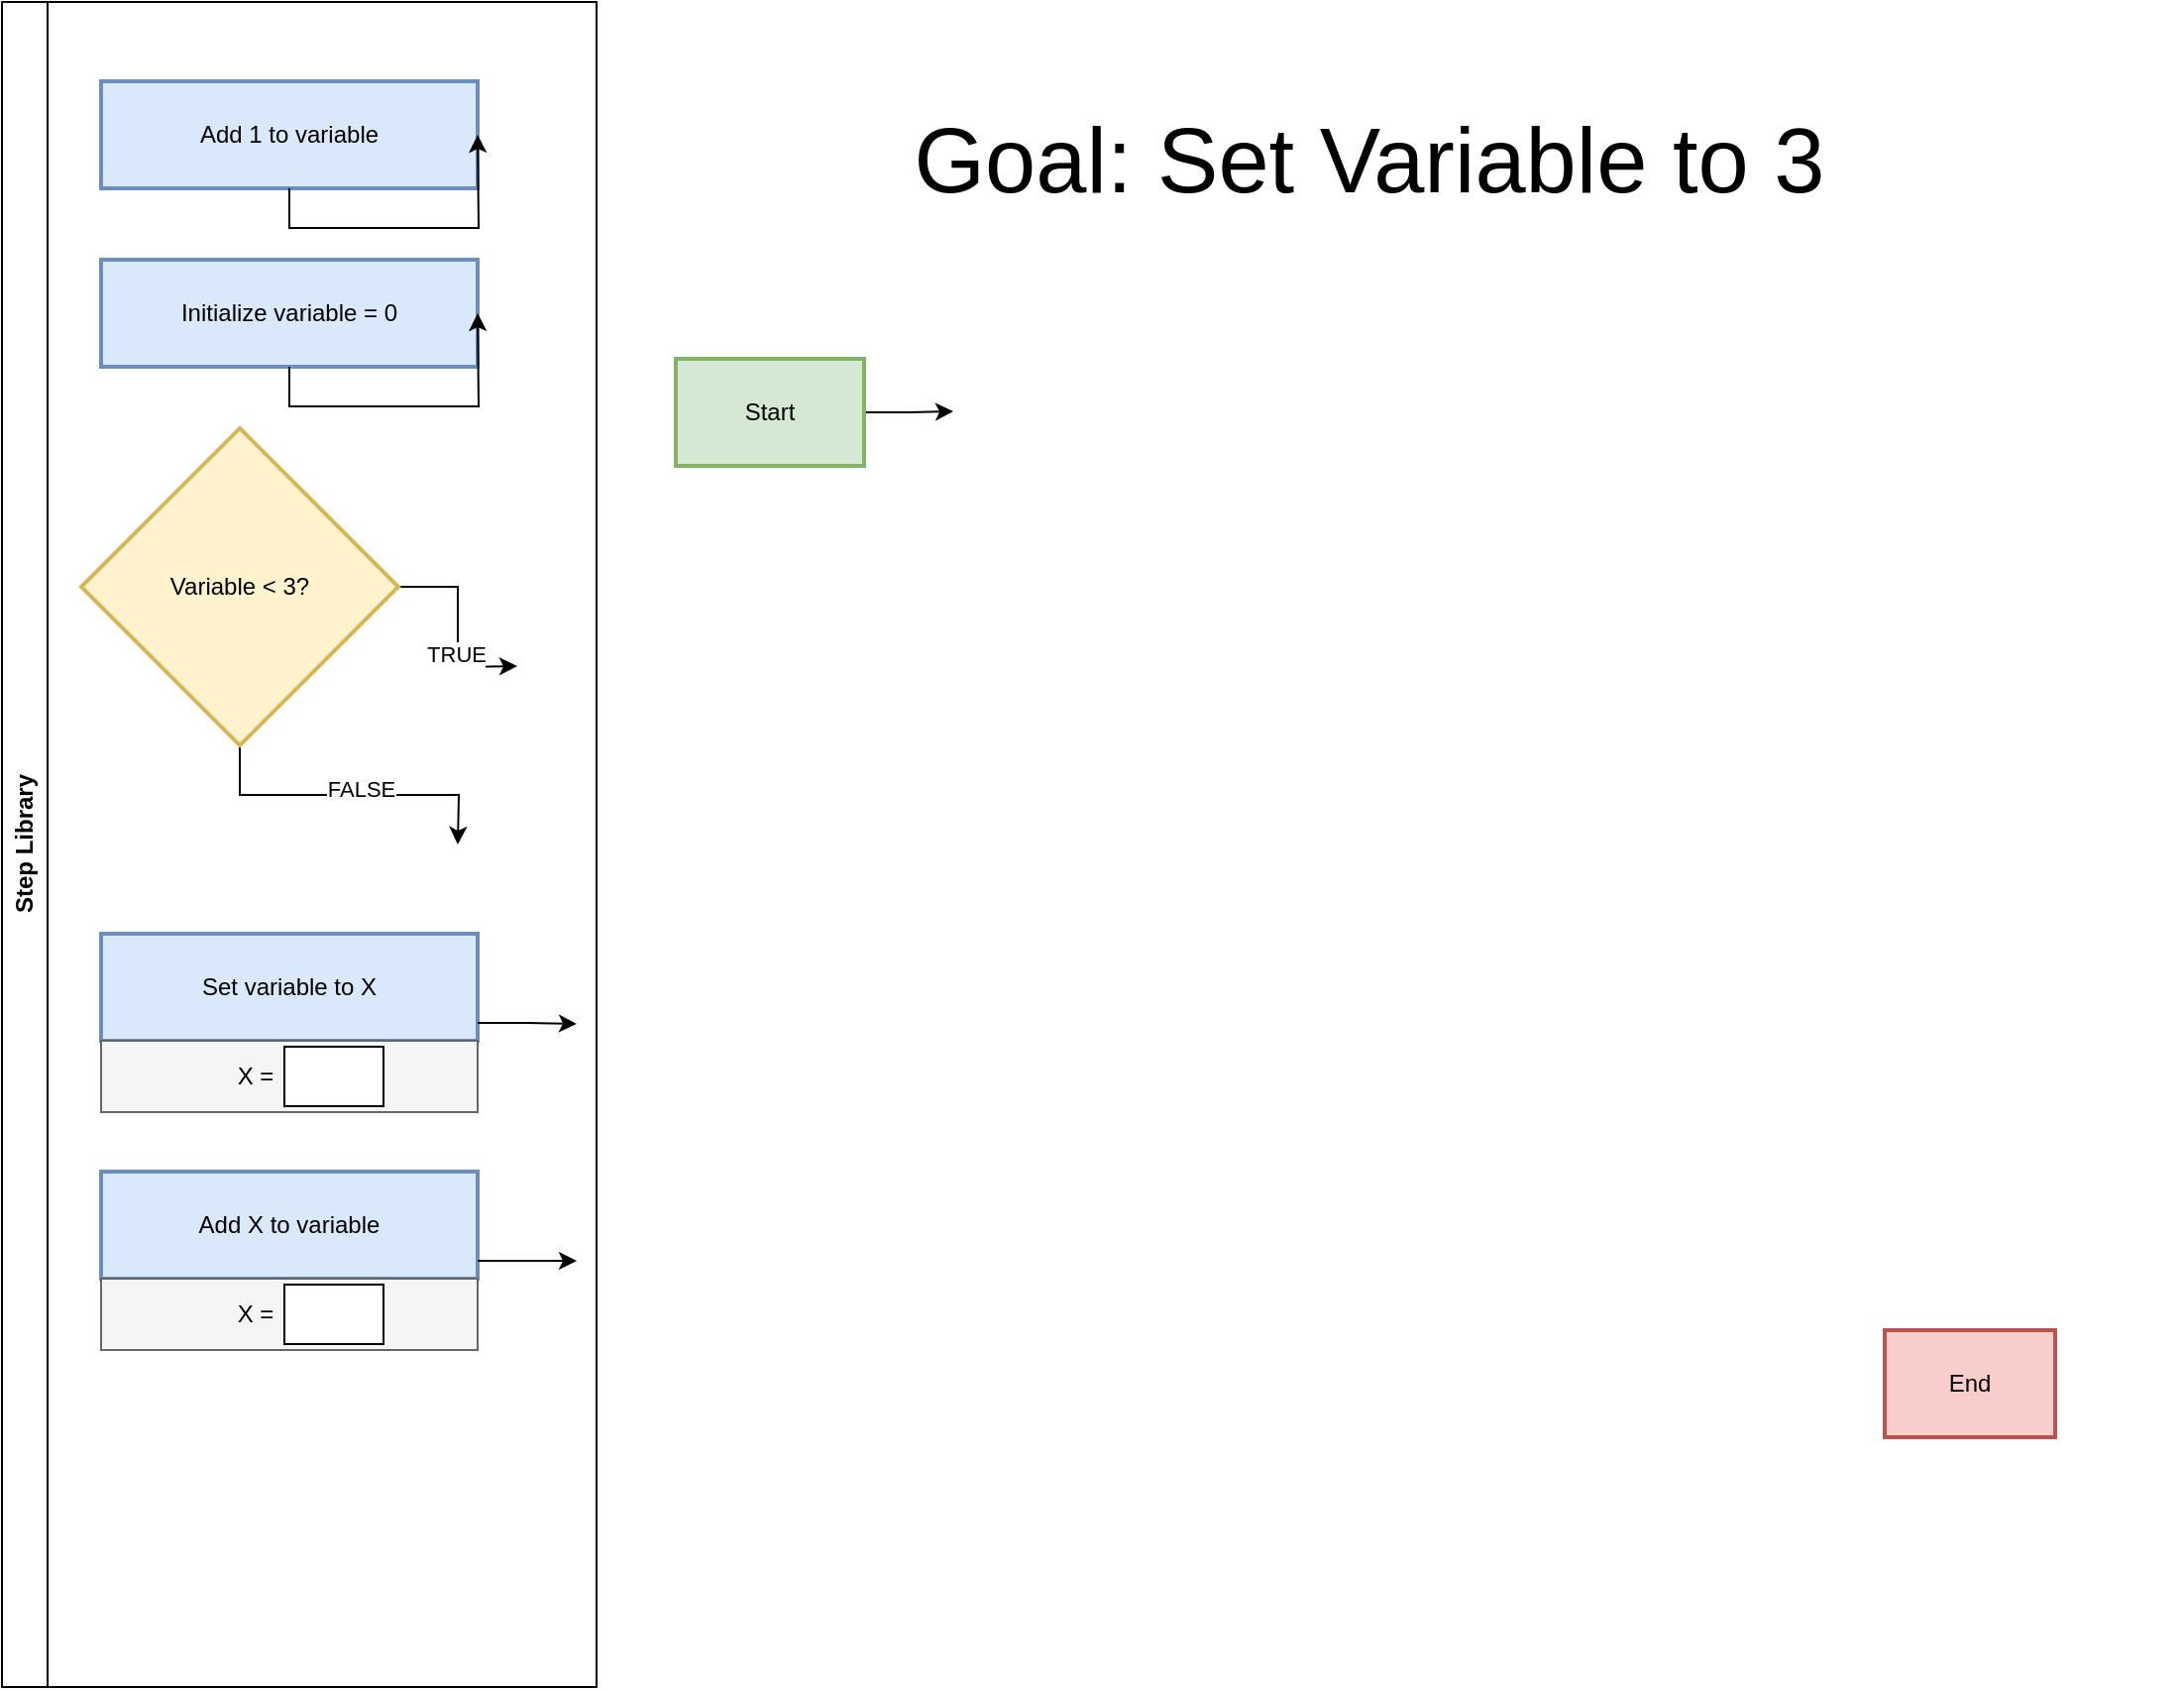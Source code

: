 <mxfile version="28.2.0">
  <diagram id="AobBYWUveplGQyxNpJyB" name="Page-1">
    <mxGraphModel dx="1442" dy="879" grid="1" gridSize="10" guides="1" tooltips="1" connect="1" arrows="1" fold="1" page="1" pageScale="1" pageWidth="1100" pageHeight="850" math="0" shadow="0">
      <root>
        <mxCell id="0" />
        <mxCell id="1" parent="0" />
        <mxCell id="YqXj83OMCXvcWO0IUHI8-39" style="edgeStyle=orthogonalEdgeStyle;rounded=0;orthogonalLoop=1;jettySize=auto;html=1;exitX=1;exitY=0.5;exitDx=0;exitDy=0;" edge="1" parent="1" source="2">
          <mxGeometry relative="1" as="geometry">
            <mxPoint x="480" y="206.556" as="targetPoint" />
          </mxGeometry>
        </mxCell>
        <mxCell id="2" value="Start" style="whiteSpace=wrap;strokeWidth=2;fillColor=#d5e8d4;strokeColor=#82b366;movable=1;resizable=1;rotatable=1;deletable=1;editable=1;locked=0;connectable=1;" parent="1" vertex="1">
          <mxGeometry x="340" y="180" width="95" height="54" as="geometry" />
        </mxCell>
        <mxCell id="7" value="End" style="whiteSpace=wrap;strokeWidth=2;fillColor=#f8cecc;strokeColor=#b85450;movable=1;resizable=1;rotatable=1;deletable=1;editable=1;locked=0;connectable=1;" parent="1" vertex="1">
          <mxGeometry x="950" y="670" width="86" height="54" as="geometry" />
        </mxCell>
        <mxCell id="9mpWrN2o6Q3EJShL9JNw-14" value="&lt;font style=&quot;font-size: 46px;&quot;&gt;Goal: Set Variable to 3&lt;/font&gt;" style="text;html=1;align=center;verticalAlign=middle;whiteSpace=wrap;rounded=0;movable=0;resizable=0;rotatable=0;deletable=0;editable=0;locked=1;connectable=0;" parent="1" vertex="1">
          <mxGeometry x="280" y="20" width="820" height="120" as="geometry" />
        </mxCell>
        <mxCell id="YqXj83OMCXvcWO0IUHI8-38" value="Step Library" style="swimlane;horizontal=0;whiteSpace=wrap;html=1;movable=1;resizable=1;rotatable=1;deletable=1;editable=1;locked=0;connectable=1;" vertex="1" parent="1">
          <mxGeometry width="300" height="850" as="geometry" />
        </mxCell>
        <mxCell id="YqXj83OMCXvcWO0IUHI8-44" value="" style="group;movable=1;resizable=1;rotatable=1;deletable=1;editable=1;locked=0;connectable=1;" vertex="1" connectable="0" parent="YqXj83OMCXvcWO0IUHI8-38">
          <mxGeometry x="50" y="590" width="190" height="90" as="geometry" />
        </mxCell>
        <mxCell id="YqXj83OMCXvcWO0IUHI8-45" value="Add X to variable" style="whiteSpace=wrap;strokeWidth=2;movable=0;resizable=0;rotatable=0;deletable=0;editable=0;locked=1;connectable=0;fillColor=#dae8fc;strokeColor=#6c8ebf;" vertex="1" parent="YqXj83OMCXvcWO0IUHI8-44">
          <mxGeometry width="190" height="54" as="geometry" />
        </mxCell>
        <mxCell id="YqXj83OMCXvcWO0IUHI8-46" value="" style="rounded=0;whiteSpace=wrap;html=1;fillColor=#f5f5f5;fontColor=#333333;strokeColor=#666666;movable=1;resizable=1;rotatable=1;deletable=1;editable=1;locked=0;connectable=1;" vertex="1" parent="YqXj83OMCXvcWO0IUHI8-44">
          <mxGeometry y="54" width="190" height="36" as="geometry" />
        </mxCell>
        <mxCell id="YqXj83OMCXvcWO0IUHI8-47" value="" style="rounded=0;whiteSpace=wrap;html=1;" vertex="1" parent="YqXj83OMCXvcWO0IUHI8-44">
          <mxGeometry x="92.5" y="57" width="50" height="30" as="geometry" />
        </mxCell>
        <mxCell id="YqXj83OMCXvcWO0IUHI8-48" value="X =" style="text;html=1;align=center;verticalAlign=middle;whiteSpace=wrap;rounded=0;movable=0;resizable=0;rotatable=0;deletable=0;editable=0;locked=1;connectable=0;" vertex="1" parent="YqXj83OMCXvcWO0IUHI8-44">
          <mxGeometry x="47.5" y="57" width="60" height="30" as="geometry" />
        </mxCell>
        <mxCell id="5" value="Add 1 to variable" style="whiteSpace=wrap;strokeWidth=2;movable=1;resizable=1;rotatable=1;deletable=1;editable=1;locked=0;connectable=1;fillColor=#dae8fc;strokeColor=#6c8ebf;" parent="1" vertex="1">
          <mxGeometry x="50" y="40" width="190" height="54" as="geometry" />
        </mxCell>
        <mxCell id="3" value="Initialize variable = 0" style="whiteSpace=wrap;strokeWidth=2;fillColor=#dae8fc;strokeColor=#6c8ebf;movable=1;resizable=1;rotatable=1;deletable=1;editable=1;locked=0;connectable=1;" parent="1" vertex="1">
          <mxGeometry x="50" y="130" width="190" height="54" as="geometry" />
        </mxCell>
        <mxCell id="9mpWrN2o6Q3EJShL9JNw-16" value="" style="edgeStyle=orthogonalEdgeStyle;rounded=0;orthogonalLoop=1;jettySize=auto;html=1;" parent="1" source="4" edge="1">
          <mxGeometry relative="1" as="geometry">
            <mxPoint x="260" y="335" as="targetPoint" />
          </mxGeometry>
        </mxCell>
        <mxCell id="9mpWrN2o6Q3EJShL9JNw-17" value="TRUE" style="edgeLabel;html=1;align=center;verticalAlign=middle;resizable=0;points=[];" parent="9mpWrN2o6Q3EJShL9JNw-16" vertex="1" connectable="0">
          <mxGeometry x="0.277" y="-1" relative="1" as="geometry">
            <mxPoint as="offset" />
          </mxGeometry>
        </mxCell>
        <mxCell id="9mpWrN2o6Q3EJShL9JNw-18" style="rounded=0;orthogonalLoop=1;jettySize=auto;html=1;exitX=0.5;exitY=1;exitDx=0;exitDy=0;edgeStyle=orthogonalEdgeStyle;" parent="1" source="4" edge="1">
          <mxGeometry relative="1" as="geometry">
            <mxPoint x="230" y="425" as="targetPoint" />
          </mxGeometry>
        </mxCell>
        <mxCell id="9mpWrN2o6Q3EJShL9JNw-19" value="FALSE" style="edgeLabel;html=1;align=center;verticalAlign=middle;resizable=0;points=[];rotation=0;" parent="9mpWrN2o6Q3EJShL9JNw-18" vertex="1" connectable="0">
          <mxGeometry x="0.067" y="3" relative="1" as="geometry">
            <mxPoint as="offset" />
          </mxGeometry>
        </mxCell>
        <mxCell id="4" value="Variable &lt; 3?" style="rhombus;strokeWidth=2;whiteSpace=wrap;fillColor=#fff2cc;strokeColor=#d6b656;" parent="1" vertex="1">
          <mxGeometry x="40" y="215" width="160" height="160" as="geometry" />
        </mxCell>
        <mxCell id="YqXj83OMCXvcWO0IUHI8-40" style="edgeStyle=orthogonalEdgeStyle;rounded=0;orthogonalLoop=1;jettySize=auto;html=1;" edge="1" parent="1" source="5">
          <mxGeometry relative="1" as="geometry">
            <mxPoint x="240" y="67" as="targetPoint" />
          </mxGeometry>
        </mxCell>
        <mxCell id="YqXj83OMCXvcWO0IUHI8-41" style="edgeStyle=orthogonalEdgeStyle;rounded=0;orthogonalLoop=1;jettySize=auto;html=1;" edge="1" parent="1" source="3">
          <mxGeometry relative="1" as="geometry">
            <mxPoint x="240" y="157" as="targetPoint" />
          </mxGeometry>
        </mxCell>
        <mxCell id="YqXj83OMCXvcWO0IUHI8-26" value="Add Step" style="" parent="0" />
        <mxCell id="YqXj83OMCXvcWO0IUHI8-31" value="" style="group;movable=1;resizable=1;rotatable=1;deletable=1;editable=1;locked=0;connectable=1;" vertex="1" connectable="0" parent="YqXj83OMCXvcWO0IUHI8-26">
          <mxGeometry x="50" y="470" width="190" height="90" as="geometry" />
        </mxCell>
        <mxCell id="YqXj83OMCXvcWO0IUHI8-32" value="Set variable to X" style="whiteSpace=wrap;strokeWidth=2;movable=0;resizable=0;rotatable=0;deletable=0;editable=0;locked=1;connectable=0;fillColor=#dae8fc;strokeColor=#6c8ebf;" vertex="1" parent="YqXj83OMCXvcWO0IUHI8-31">
          <mxGeometry width="190" height="54" as="geometry" />
        </mxCell>
        <mxCell id="YqXj83OMCXvcWO0IUHI8-33" value="" style="rounded=0;whiteSpace=wrap;html=1;fillColor=#f5f5f5;fontColor=#333333;strokeColor=#666666;movable=0;resizable=0;rotatable=0;deletable=0;editable=0;locked=1;connectable=0;" vertex="1" parent="YqXj83OMCXvcWO0IUHI8-31">
          <mxGeometry y="54" width="190" height="36" as="geometry" />
        </mxCell>
        <mxCell id="YqXj83OMCXvcWO0IUHI8-34" value="" style="rounded=0;whiteSpace=wrap;html=1;" vertex="1" parent="YqXj83OMCXvcWO0IUHI8-31">
          <mxGeometry x="92.5" y="57" width="50" height="30" as="geometry" />
        </mxCell>
        <mxCell id="YqXj83OMCXvcWO0IUHI8-35" value="X =" style="text;html=1;align=center;verticalAlign=middle;whiteSpace=wrap;rounded=0;movable=0;resizable=0;rotatable=0;deletable=0;editable=0;locked=1;connectable=0;" vertex="1" parent="YqXj83OMCXvcWO0IUHI8-31">
          <mxGeometry x="47.5" y="57" width="60" height="30" as="geometry" />
        </mxCell>
        <mxCell id="YqXj83OMCXvcWO0IUHI8-49" style="edgeStyle=orthogonalEdgeStyle;rounded=0;orthogonalLoop=1;jettySize=auto;html=1;" edge="1" parent="YqXj83OMCXvcWO0IUHI8-26" source="YqXj83OMCXvcWO0IUHI8-44">
          <mxGeometry relative="1" as="geometry">
            <mxPoint x="290" y="635" as="targetPoint" />
          </mxGeometry>
        </mxCell>
        <mxCell id="YqXj83OMCXvcWO0IUHI8-43" style="edgeStyle=orthogonalEdgeStyle;rounded=0;orthogonalLoop=1;jettySize=auto;html=1;exitX=1;exitY=0.5;exitDx=0;exitDy=0;" edge="1" parent="YqXj83OMCXvcWO0IUHI8-26" source="YqXj83OMCXvcWO0IUHI8-31">
          <mxGeometry relative="1" as="geometry">
            <mxPoint x="290" y="515.444" as="targetPoint" />
          </mxGeometry>
        </mxCell>
        <mxCell id="YqXj83OMCXvcWO0IUHI8-36" value="Set Variable" parent="0" />
      </root>
    </mxGraphModel>
  </diagram>
</mxfile>
